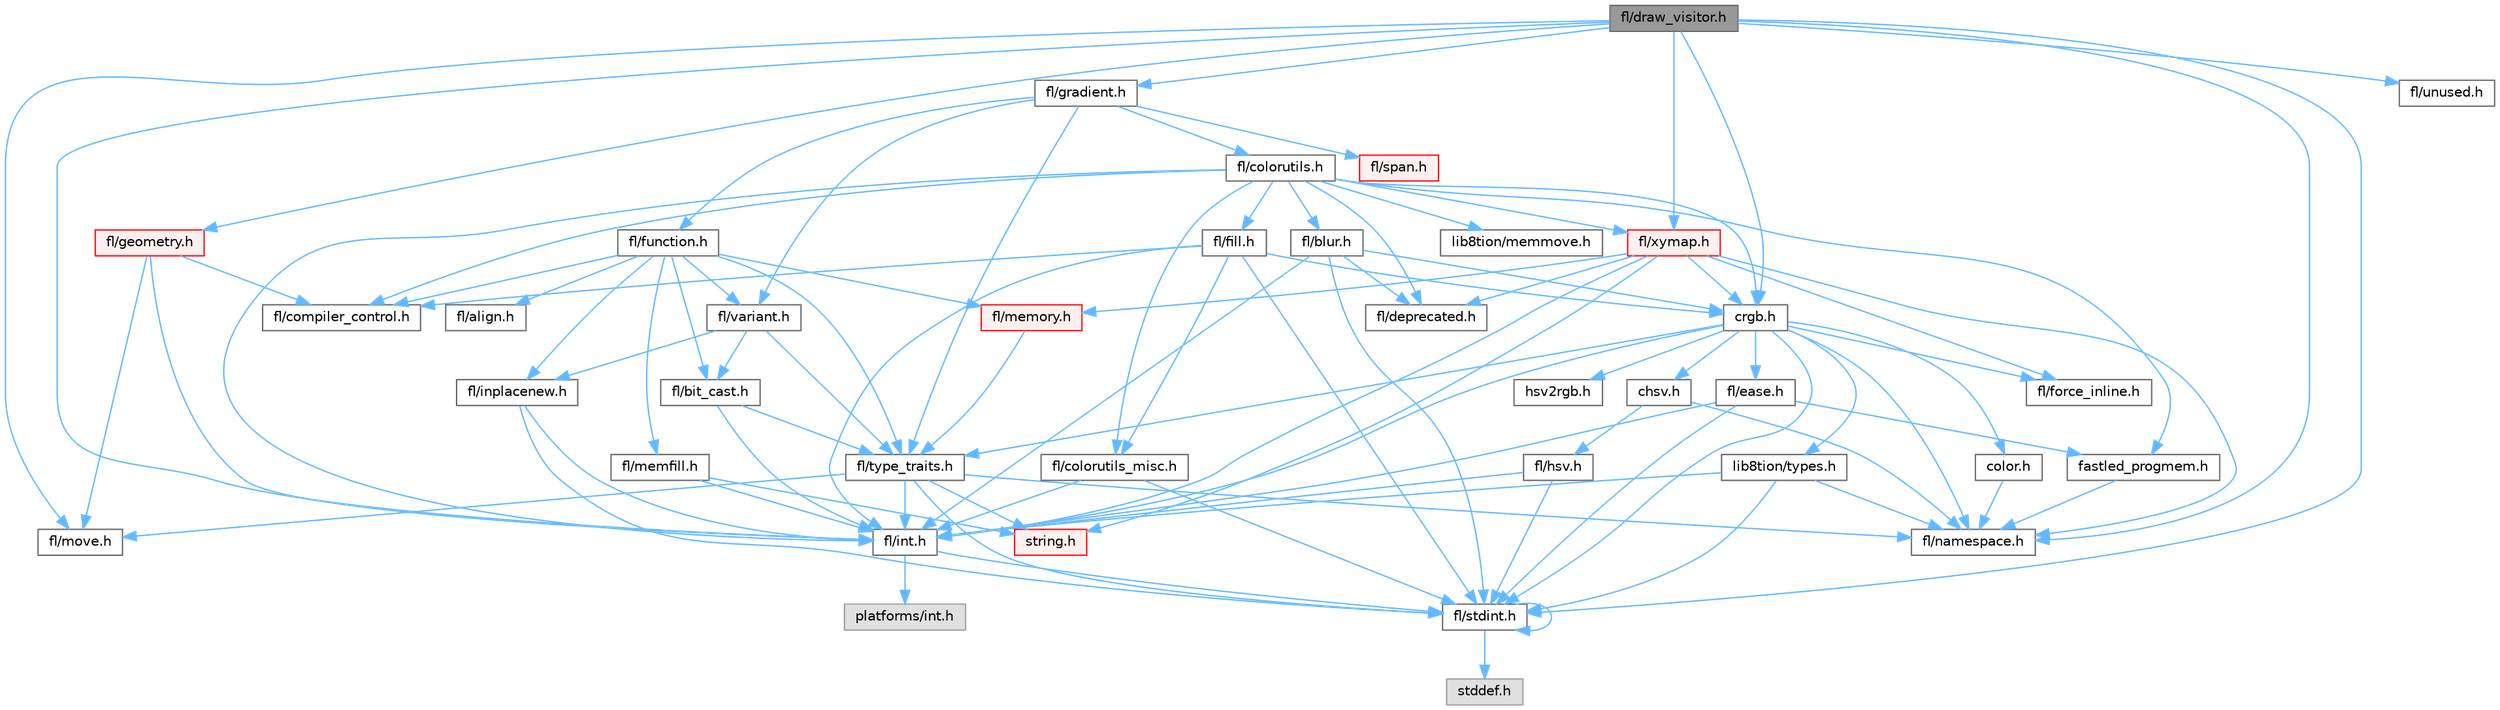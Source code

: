 digraph "fl/draw_visitor.h"
{
 // INTERACTIVE_SVG=YES
 // LATEX_PDF_SIZE
  bgcolor="transparent";
  edge [fontname=Helvetica,fontsize=10,labelfontname=Helvetica,labelfontsize=10];
  node [fontname=Helvetica,fontsize=10,shape=box,height=0.2,width=0.4];
  Node1 [id="Node000001",label="fl/draw_visitor.h",height=0.2,width=0.4,color="gray40", fillcolor="grey60", style="filled", fontcolor="black",tooltip=" "];
  Node1 -> Node2 [id="edge1_Node000001_Node000002",color="steelblue1",style="solid",tooltip=" "];
  Node2 [id="Node000002",label="fl/stdint.h",height=0.2,width=0.4,color="grey40", fillcolor="white", style="filled",URL="$df/dd8/stdint_8h.html",tooltip=" "];
  Node2 -> Node3 [id="edge2_Node000002_Node000003",color="steelblue1",style="solid",tooltip=" "];
  Node3 [id="Node000003",label="stddef.h",height=0.2,width=0.4,color="grey60", fillcolor="#E0E0E0", style="filled",tooltip=" "];
  Node2 -> Node2 [id="edge3_Node000002_Node000002",color="steelblue1",style="solid",tooltip=" "];
  Node1 -> Node4 [id="edge4_Node000001_Node000004",color="steelblue1",style="solid",tooltip=" "];
  Node4 [id="Node000004",label="fl/int.h",height=0.2,width=0.4,color="grey40", fillcolor="white", style="filled",URL="$d3/d7e/int_8h.html",tooltip=" "];
  Node4 -> Node2 [id="edge5_Node000004_Node000002",color="steelblue1",style="solid",tooltip=" "];
  Node4 -> Node5 [id="edge6_Node000004_Node000005",color="steelblue1",style="solid",tooltip=" "];
  Node5 [id="Node000005",label="platforms/int.h",height=0.2,width=0.4,color="grey60", fillcolor="#E0E0E0", style="filled",tooltip=" "];
  Node1 -> Node6 [id="edge7_Node000001_Node000006",color="steelblue1",style="solid",tooltip=" "];
  Node6 [id="Node000006",label="crgb.h",height=0.2,width=0.4,color="grey40", fillcolor="white", style="filled",URL="$db/dd1/crgb_8h.html",tooltip="Defines the red, green, and blue (RGB) pixel struct."];
  Node6 -> Node2 [id="edge8_Node000006_Node000002",color="steelblue1",style="solid",tooltip=" "];
  Node6 -> Node4 [id="edge9_Node000006_Node000004",color="steelblue1",style="solid",tooltip=" "];
  Node6 -> Node7 [id="edge10_Node000006_Node000007",color="steelblue1",style="solid",tooltip=" "];
  Node7 [id="Node000007",label="chsv.h",height=0.2,width=0.4,color="grey40", fillcolor="white", style="filled",URL="$d8/dd0/chsv_8h.html",tooltip="Defines the hue, saturation, and value (HSV) pixel struct."];
  Node7 -> Node8 [id="edge11_Node000007_Node000008",color="steelblue1",style="solid",tooltip=" "];
  Node8 [id="Node000008",label="fl/hsv.h",height=0.2,width=0.4,color="grey40", fillcolor="white", style="filled",URL="$d2/d4f/hsv_8h.html",tooltip="Defines the hue, saturation, and value (HSV) pixel struct."];
  Node8 -> Node2 [id="edge12_Node000008_Node000002",color="steelblue1",style="solid",tooltip=" "];
  Node8 -> Node4 [id="edge13_Node000008_Node000004",color="steelblue1",style="solid",tooltip=" "];
  Node7 -> Node9 [id="edge14_Node000007_Node000009",color="steelblue1",style="solid",tooltip=" "];
  Node9 [id="Node000009",label="fl/namespace.h",height=0.2,width=0.4,color="grey40", fillcolor="white", style="filled",URL="$df/d2a/namespace_8h.html",tooltip="Implements the FastLED namespace macros."];
  Node6 -> Node9 [id="edge15_Node000006_Node000009",color="steelblue1",style="solid",tooltip=" "];
  Node6 -> Node10 [id="edge16_Node000006_Node000010",color="steelblue1",style="solid",tooltip=" "];
  Node10 [id="Node000010",label="color.h",height=0.2,width=0.4,color="grey40", fillcolor="white", style="filled",URL="$d2/d6b/src_2color_8h.html",tooltip="Contains definitions for color correction and temperature."];
  Node10 -> Node9 [id="edge17_Node000010_Node000009",color="steelblue1",style="solid",tooltip=" "];
  Node6 -> Node11 [id="edge18_Node000006_Node000011",color="steelblue1",style="solid",tooltip=" "];
  Node11 [id="Node000011",label="lib8tion/types.h",height=0.2,width=0.4,color="grey40", fillcolor="white", style="filled",URL="$d9/ddf/lib8tion_2types_8h.html",tooltip="Defines fractional types used for lib8tion functions."];
  Node11 -> Node2 [id="edge19_Node000011_Node000002",color="steelblue1",style="solid",tooltip=" "];
  Node11 -> Node4 [id="edge20_Node000011_Node000004",color="steelblue1",style="solid",tooltip=" "];
  Node11 -> Node9 [id="edge21_Node000011_Node000009",color="steelblue1",style="solid",tooltip=" "];
  Node6 -> Node12 [id="edge22_Node000006_Node000012",color="steelblue1",style="solid",tooltip=" "];
  Node12 [id="Node000012",label="fl/force_inline.h",height=0.2,width=0.4,color="grey40", fillcolor="white", style="filled",URL="$d4/d64/force__inline_8h.html",tooltip=" "];
  Node6 -> Node13 [id="edge23_Node000006_Node000013",color="steelblue1",style="solid",tooltip=" "];
  Node13 [id="Node000013",label="fl/type_traits.h",height=0.2,width=0.4,color="grey40", fillcolor="white", style="filled",URL="$df/d63/type__traits_8h.html",tooltip=" "];
  Node13 -> Node14 [id="edge24_Node000013_Node000014",color="steelblue1",style="solid",tooltip=" "];
  Node14 [id="Node000014",label="string.h",height=0.2,width=0.4,color="red", fillcolor="#FFF0F0", style="filled",URL="$da/d66/string_8h.html",tooltip=" "];
  Node13 -> Node2 [id="edge25_Node000013_Node000002",color="steelblue1",style="solid",tooltip=" "];
  Node13 -> Node9 [id="edge26_Node000013_Node000009",color="steelblue1",style="solid",tooltip=" "];
  Node13 -> Node23 [id="edge27_Node000013_Node000023",color="steelblue1",style="solid",tooltip=" "];
  Node23 [id="Node000023",label="fl/move.h",height=0.2,width=0.4,color="grey40", fillcolor="white", style="filled",URL="$d9/d83/move_8h.html",tooltip=" "];
  Node13 -> Node4 [id="edge28_Node000013_Node000004",color="steelblue1",style="solid",tooltip=" "];
  Node6 -> Node56 [id="edge29_Node000006_Node000056",color="steelblue1",style="solid",tooltip=" "];
  Node56 [id="Node000056",label="hsv2rgb.h",height=0.2,width=0.4,color="grey40", fillcolor="white", style="filled",URL="$de/d9a/hsv2rgb_8h.html",tooltip="Functions to convert from the HSV colorspace to the RGB colorspace."];
  Node6 -> Node57 [id="edge30_Node000006_Node000057",color="steelblue1",style="solid",tooltip=" "];
  Node57 [id="Node000057",label="fl/ease.h",height=0.2,width=0.4,color="grey40", fillcolor="white", style="filled",URL="$db/d19/ease_8h.html",tooltip=" "];
  Node57 -> Node2 [id="edge31_Node000057_Node000002",color="steelblue1",style="solid",tooltip=" "];
  Node57 -> Node4 [id="edge32_Node000057_Node000004",color="steelblue1",style="solid",tooltip=" "];
  Node57 -> Node58 [id="edge33_Node000057_Node000058",color="steelblue1",style="solid",tooltip=" "];
  Node58 [id="Node000058",label="fastled_progmem.h",height=0.2,width=0.4,color="grey40", fillcolor="white", style="filled",URL="$df/dab/fastled__progmem_8h.html",tooltip="Wrapper definitions to allow seamless use of PROGMEM in environments that have it."];
  Node58 -> Node9 [id="edge34_Node000058_Node000009",color="steelblue1",style="solid",tooltip=" "];
  Node1 -> Node16 [id="edge35_Node000001_Node000016",color="steelblue1",style="solid",tooltip=" "];
  Node16 [id="Node000016",label="fl/geometry.h",height=0.2,width=0.4,color="red", fillcolor="#FFF0F0", style="filled",URL="$d4/d67/geometry_8h.html",tooltip=" "];
  Node16 -> Node4 [id="edge36_Node000016_Node000004",color="steelblue1",style="solid",tooltip=" "];
  Node16 -> Node22 [id="edge37_Node000016_Node000022",color="steelblue1",style="solid",tooltip=" "];
  Node22 [id="Node000022",label="fl/compiler_control.h",height=0.2,width=0.4,color="grey40", fillcolor="white", style="filled",URL="$d4/d54/compiler__control_8h.html",tooltip=" "];
  Node16 -> Node23 [id="edge38_Node000016_Node000023",color="steelblue1",style="solid",tooltip=" "];
  Node1 -> Node59 [id="edge39_Node000001_Node000059",color="steelblue1",style="solid",tooltip=" "];
  Node59 [id="Node000059",label="fl/gradient.h",height=0.2,width=0.4,color="grey40", fillcolor="white", style="filled",URL="$db/dfe/gradient_8h.html",tooltip=" "];
  Node59 -> Node60 [id="edge40_Node000059_Node000060",color="steelblue1",style="solid",tooltip=" "];
  Node60 [id="Node000060",label="fl/colorutils.h",height=0.2,width=0.4,color="grey40", fillcolor="white", style="filled",URL="$d7/df9/fl_2colorutils_8h.html",tooltip="Utility functions for color fill, palettes, blending, and more."];
  Node60 -> Node4 [id="edge41_Node000060_Node000004",color="steelblue1",style="solid",tooltip=" "];
  Node60 -> Node6 [id="edge42_Node000060_Node000006",color="steelblue1",style="solid",tooltip=" "];
  Node60 -> Node58 [id="edge43_Node000060_Node000058",color="steelblue1",style="solid",tooltip=" "];
  Node60 -> Node61 [id="edge44_Node000060_Node000061",color="steelblue1",style="solid",tooltip=" "];
  Node61 [id="Node000061",label="fl/blur.h",height=0.2,width=0.4,color="grey40", fillcolor="white", style="filled",URL="$d4/df5/blur_8h.html",tooltip=" "];
  Node61 -> Node2 [id="edge45_Node000061_Node000002",color="steelblue1",style="solid",tooltip=" "];
  Node61 -> Node4 [id="edge46_Node000061_Node000004",color="steelblue1",style="solid",tooltip=" "];
  Node61 -> Node6 [id="edge47_Node000061_Node000006",color="steelblue1",style="solid",tooltip=" "];
  Node61 -> Node42 [id="edge48_Node000061_Node000042",color="steelblue1",style="solid",tooltip=" "];
  Node42 [id="Node000042",label="fl/deprecated.h",height=0.2,width=0.4,color="grey40", fillcolor="white", style="filled",URL="$d4/dce/deprecated_8h.html",tooltip=" "];
  Node60 -> Node62 [id="edge49_Node000060_Node000062",color="steelblue1",style="solid",tooltip=" "];
  Node62 [id="Node000062",label="fl/colorutils_misc.h",height=0.2,width=0.4,color="grey40", fillcolor="white", style="filled",URL="$dd/db2/colorutils__misc_8h.html",tooltip=" "];
  Node62 -> Node2 [id="edge50_Node000062_Node000002",color="steelblue1",style="solid",tooltip=" "];
  Node62 -> Node4 [id="edge51_Node000062_Node000004",color="steelblue1",style="solid",tooltip=" "];
  Node60 -> Node42 [id="edge52_Node000060_Node000042",color="steelblue1",style="solid",tooltip=" "];
  Node60 -> Node63 [id="edge53_Node000060_Node000063",color="steelblue1",style="solid",tooltip=" "];
  Node63 [id="Node000063",label="fl/fill.h",height=0.2,width=0.4,color="grey40", fillcolor="white", style="filled",URL="$d2/d78/fill_8h.html",tooltip=" "];
  Node63 -> Node6 [id="edge54_Node000063_Node000006",color="steelblue1",style="solid",tooltip=" "];
  Node63 -> Node62 [id="edge55_Node000063_Node000062",color="steelblue1",style="solid",tooltip=" "];
  Node63 -> Node4 [id="edge56_Node000063_Node000004",color="steelblue1",style="solid",tooltip=" "];
  Node63 -> Node2 [id="edge57_Node000063_Node000002",color="steelblue1",style="solid",tooltip=" "];
  Node63 -> Node22 [id="edge58_Node000063_Node000022",color="steelblue1",style="solid",tooltip=" "];
  Node60 -> Node64 [id="edge59_Node000060_Node000064",color="steelblue1",style="solid",tooltip=" "];
  Node64 [id="Node000064",label="fl/xymap.h",height=0.2,width=0.4,color="red", fillcolor="#FFF0F0", style="filled",URL="$da/d61/xymap_8h.html",tooltip=" "];
  Node64 -> Node4 [id="edge60_Node000064_Node000004",color="steelblue1",style="solid",tooltip=" "];
  Node64 -> Node9 [id="edge61_Node000064_Node000009",color="steelblue1",style="solid",tooltip=" "];
  Node64 -> Node12 [id="edge62_Node000064_Node000012",color="steelblue1",style="solid",tooltip=" "];
  Node64 -> Node14 [id="edge63_Node000064_Node000014",color="steelblue1",style="solid",tooltip=" "];
  Node64 -> Node6 [id="edge64_Node000064_Node000006",color="steelblue1",style="solid",tooltip=" "];
  Node64 -> Node24 [id="edge65_Node000064_Node000024",color="steelblue1",style="solid",tooltip=" "];
  Node24 [id="Node000024",label="fl/memory.h",height=0.2,width=0.4,color="red", fillcolor="#FFF0F0", style="filled",URL="$dc/d18/memory_8h.html",tooltip=" "];
  Node24 -> Node13 [id="edge66_Node000024_Node000013",color="steelblue1",style="solid",tooltip=" "];
  Node64 -> Node42 [id="edge67_Node000064_Node000042",color="steelblue1",style="solid",tooltip=" "];
  Node60 -> Node68 [id="edge68_Node000060_Node000068",color="steelblue1",style="solid",tooltip=" "];
  Node68 [id="Node000068",label="lib8tion/memmove.h",height=0.2,width=0.4,color="grey40", fillcolor="white", style="filled",URL="$d9/d72/memmove_8h.html",tooltip=" "];
  Node60 -> Node22 [id="edge69_Node000060_Node000022",color="steelblue1",style="solid",tooltip=" "];
  Node59 -> Node69 [id="edge70_Node000059_Node000069",color="steelblue1",style="solid",tooltip=" "];
  Node69 [id="Node000069",label="fl/function.h",height=0.2,width=0.4,color="grey40", fillcolor="white", style="filled",URL="$dd/d67/function_8h.html",tooltip=" "];
  Node69 -> Node24 [id="edge71_Node000069_Node000024",color="steelblue1",style="solid",tooltip=" "];
  Node69 -> Node13 [id="edge72_Node000069_Node000013",color="steelblue1",style="solid",tooltip=" "];
  Node69 -> Node22 [id="edge73_Node000069_Node000022",color="steelblue1",style="solid",tooltip=" "];
  Node69 -> Node41 [id="edge74_Node000069_Node000041",color="steelblue1",style="solid",tooltip=" "];
  Node41 [id="Node000041",label="fl/variant.h",height=0.2,width=0.4,color="grey40", fillcolor="white", style="filled",URL="$d6/d10/variant_8h.html",tooltip=" "];
  Node41 -> Node35 [id="edge75_Node000041_Node000035",color="steelblue1",style="solid",tooltip=" "];
  Node35 [id="Node000035",label="fl/inplacenew.h",height=0.2,width=0.4,color="grey40", fillcolor="white", style="filled",URL="$db/d36/inplacenew_8h.html",tooltip=" "];
  Node35 -> Node2 [id="edge76_Node000035_Node000002",color="steelblue1",style="solid",tooltip=" "];
  Node35 -> Node4 [id="edge77_Node000035_Node000004",color="steelblue1",style="solid",tooltip=" "];
  Node41 -> Node13 [id="edge78_Node000041_Node000013",color="steelblue1",style="solid",tooltip=" "];
  Node41 -> Node38 [id="edge79_Node000041_Node000038",color="steelblue1",style="solid",tooltip=" "];
  Node38 [id="Node000038",label="fl/bit_cast.h",height=0.2,width=0.4,color="grey40", fillcolor="white", style="filled",URL="$df/d72/bit__cast_8h.html",tooltip=" "];
  Node38 -> Node13 [id="edge80_Node000038_Node000013",color="steelblue1",style="solid",tooltip=" "];
  Node38 -> Node4 [id="edge81_Node000038_Node000004",color="steelblue1",style="solid",tooltip=" "];
  Node69 -> Node36 [id="edge82_Node000069_Node000036",color="steelblue1",style="solid",tooltip=" "];
  Node36 [id="Node000036",label="fl/memfill.h",height=0.2,width=0.4,color="grey40", fillcolor="white", style="filled",URL="$d0/dda/memfill_8h.html",tooltip=" "];
  Node36 -> Node14 [id="edge83_Node000036_Node000014",color="steelblue1",style="solid",tooltip=" "];
  Node36 -> Node4 [id="edge84_Node000036_Node000004",color="steelblue1",style="solid",tooltip=" "];
  Node69 -> Node35 [id="edge85_Node000069_Node000035",color="steelblue1",style="solid",tooltip=" "];
  Node69 -> Node38 [id="edge86_Node000069_Node000038",color="steelblue1",style="solid",tooltip=" "];
  Node69 -> Node48 [id="edge87_Node000069_Node000048",color="steelblue1",style="solid",tooltip=" "];
  Node48 [id="Node000048",label="fl/align.h",height=0.2,width=0.4,color="grey40", fillcolor="white", style="filled",URL="$d1/ddf/align_8h.html",tooltip=" "];
  Node59 -> Node54 [id="edge88_Node000059_Node000054",color="steelblue1",style="solid",tooltip=" "];
  Node54 [id="Node000054",label="fl/span.h",height=0.2,width=0.4,color="red", fillcolor="#FFF0F0", style="filled",URL="$d4/d7a/span_8h.html",tooltip=" "];
  Node59 -> Node13 [id="edge89_Node000059_Node000013",color="steelblue1",style="solid",tooltip=" "];
  Node59 -> Node41 [id="edge90_Node000059_Node000041",color="steelblue1",style="solid",tooltip=" "];
  Node1 -> Node9 [id="edge91_Node000001_Node000009",color="steelblue1",style="solid",tooltip=" "];
  Node1 -> Node37 [id="edge92_Node000001_Node000037",color="steelblue1",style="solid",tooltip=" "];
  Node37 [id="Node000037",label="fl/unused.h",height=0.2,width=0.4,color="grey40", fillcolor="white", style="filled",URL="$d8/d4b/unused_8h.html",tooltip=" "];
  Node1 -> Node64 [id="edge93_Node000001_Node000064",color="steelblue1",style="solid",tooltip=" "];
  Node1 -> Node23 [id="edge94_Node000001_Node000023",color="steelblue1",style="solid",tooltip=" "];
}
